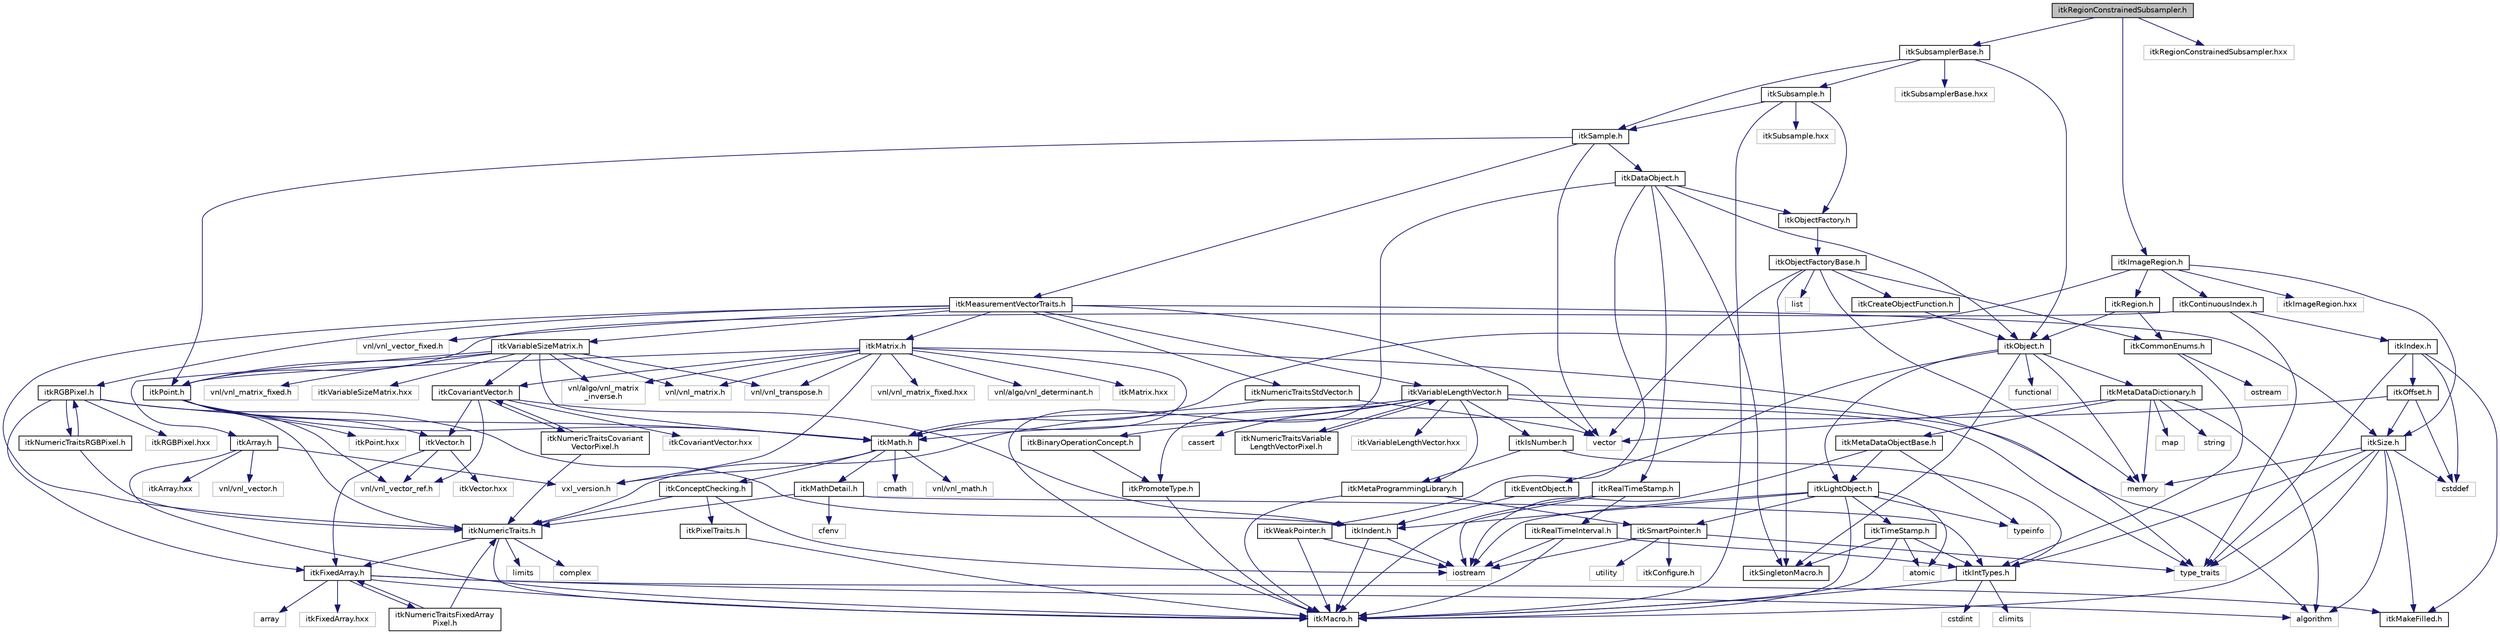 digraph "itkRegionConstrainedSubsampler.h"
{
 // LATEX_PDF_SIZE
  edge [fontname="Helvetica",fontsize="10",labelfontname="Helvetica",labelfontsize="10"];
  node [fontname="Helvetica",fontsize="10",shape=record];
  Node1 [label="itkRegionConstrainedSubsampler.h",height=0.2,width=0.4,color="black", fillcolor="grey75", style="filled", fontcolor="black",tooltip=" "];
  Node1 -> Node2 [color="midnightblue",fontsize="10",style="solid",fontname="Helvetica"];
  Node2 [label="itkSubsamplerBase.h",height=0.2,width=0.4,color="black", fillcolor="white", style="filled",URL="$itkSubsamplerBase_8h.html",tooltip=" "];
  Node2 -> Node3 [color="midnightblue",fontsize="10",style="solid",fontname="Helvetica"];
  Node3 [label="itkObject.h",height=0.2,width=0.4,color="black", fillcolor="white", style="filled",URL="$itkObject_8h.html",tooltip=" "];
  Node3 -> Node4 [color="midnightblue",fontsize="10",style="solid",fontname="Helvetica"];
  Node4 [label="itkLightObject.h",height=0.2,width=0.4,color="black", fillcolor="white", style="filled",URL="$itkLightObject_8h.html",tooltip=" "];
  Node4 -> Node5 [color="midnightblue",fontsize="10",style="solid",fontname="Helvetica"];
  Node5 [label="itkMacro.h",height=0.2,width=0.4,color="black", fillcolor="white", style="filled",URL="$itkMacro_8h.html",tooltip=" "];
  Node4 -> Node6 [color="midnightblue",fontsize="10",style="solid",fontname="Helvetica"];
  Node6 [label="itkSmartPointer.h",height=0.2,width=0.4,color="black", fillcolor="white", style="filled",URL="$itkSmartPointer_8h.html",tooltip=" "];
  Node6 -> Node7 [color="midnightblue",fontsize="10",style="solid",fontname="Helvetica"];
  Node7 [label="iostream",height=0.2,width=0.4,color="grey75", fillcolor="white", style="filled",tooltip=" "];
  Node6 -> Node8 [color="midnightblue",fontsize="10",style="solid",fontname="Helvetica"];
  Node8 [label="utility",height=0.2,width=0.4,color="grey75", fillcolor="white", style="filled",tooltip=" "];
  Node6 -> Node9 [color="midnightblue",fontsize="10",style="solid",fontname="Helvetica"];
  Node9 [label="type_traits",height=0.2,width=0.4,color="grey75", fillcolor="white", style="filled",tooltip=" "];
  Node6 -> Node10 [color="midnightblue",fontsize="10",style="solid",fontname="Helvetica"];
  Node10 [label="itkConfigure.h",height=0.2,width=0.4,color="grey75", fillcolor="white", style="filled",tooltip=" "];
  Node4 -> Node11 [color="midnightblue",fontsize="10",style="solid",fontname="Helvetica"];
  Node11 [label="itkTimeStamp.h",height=0.2,width=0.4,color="black", fillcolor="white", style="filled",URL="$itkTimeStamp_8h.html",tooltip=" "];
  Node11 -> Node5 [color="midnightblue",fontsize="10",style="solid",fontname="Helvetica"];
  Node11 -> Node12 [color="midnightblue",fontsize="10",style="solid",fontname="Helvetica"];
  Node12 [label="itkIntTypes.h",height=0.2,width=0.4,color="black", fillcolor="white", style="filled",URL="$itkIntTypes_8h.html",tooltip=" "];
  Node12 -> Node5 [color="midnightblue",fontsize="10",style="solid",fontname="Helvetica"];
  Node12 -> Node13 [color="midnightblue",fontsize="10",style="solid",fontname="Helvetica"];
  Node13 [label="cstdint",height=0.2,width=0.4,color="grey75", fillcolor="white", style="filled",tooltip=" "];
  Node12 -> Node14 [color="midnightblue",fontsize="10",style="solid",fontname="Helvetica"];
  Node14 [label="climits",height=0.2,width=0.4,color="grey75", fillcolor="white", style="filled",tooltip=" "];
  Node11 -> Node15 [color="midnightblue",fontsize="10",style="solid",fontname="Helvetica"];
  Node15 [label="atomic",height=0.2,width=0.4,color="grey75", fillcolor="white", style="filled",tooltip=" "];
  Node11 -> Node16 [color="midnightblue",fontsize="10",style="solid",fontname="Helvetica"];
  Node16 [label="itkSingletonMacro.h",height=0.2,width=0.4,color="black", fillcolor="white", style="filled",URL="$itkSingletonMacro_8h.html",tooltip=" "];
  Node4 -> Node17 [color="midnightblue",fontsize="10",style="solid",fontname="Helvetica"];
  Node17 [label="itkIndent.h",height=0.2,width=0.4,color="black", fillcolor="white", style="filled",URL="$itkIndent_8h.html",tooltip=" "];
  Node17 -> Node5 [color="midnightblue",fontsize="10",style="solid",fontname="Helvetica"];
  Node17 -> Node7 [color="midnightblue",fontsize="10",style="solid",fontname="Helvetica"];
  Node4 -> Node15 [color="midnightblue",fontsize="10",style="solid",fontname="Helvetica"];
  Node4 -> Node7 [color="midnightblue",fontsize="10",style="solid",fontname="Helvetica"];
  Node4 -> Node18 [color="midnightblue",fontsize="10",style="solid",fontname="Helvetica"];
  Node18 [label="typeinfo",height=0.2,width=0.4,color="grey75", fillcolor="white", style="filled",tooltip=" "];
  Node3 -> Node19 [color="midnightblue",fontsize="10",style="solid",fontname="Helvetica"];
  Node19 [label="itkEventObject.h",height=0.2,width=0.4,color="black", fillcolor="white", style="filled",URL="$itkEventObject_8h.html",tooltip=" "];
  Node19 -> Node17 [color="midnightblue",fontsize="10",style="solid",fontname="Helvetica"];
  Node3 -> Node20 [color="midnightblue",fontsize="10",style="solid",fontname="Helvetica"];
  Node20 [label="itkMetaDataDictionary.h",height=0.2,width=0.4,color="black", fillcolor="white", style="filled",URL="$itkMetaDataDictionary_8h.html",tooltip=" "];
  Node20 -> Node21 [color="midnightblue",fontsize="10",style="solid",fontname="Helvetica"];
  Node21 [label="itkMetaDataObjectBase.h",height=0.2,width=0.4,color="black", fillcolor="white", style="filled",URL="$itkMetaDataObjectBase_8h.html",tooltip=" "];
  Node21 -> Node4 [color="midnightblue",fontsize="10",style="solid",fontname="Helvetica"];
  Node21 -> Node18 [color="midnightblue",fontsize="10",style="solid",fontname="Helvetica"];
  Node21 -> Node7 [color="midnightblue",fontsize="10",style="solid",fontname="Helvetica"];
  Node20 -> Node22 [color="midnightblue",fontsize="10",style="solid",fontname="Helvetica"];
  Node22 [label="algorithm",height=0.2,width=0.4,color="grey75", fillcolor="white", style="filled",tooltip=" "];
  Node20 -> Node23 [color="midnightblue",fontsize="10",style="solid",fontname="Helvetica"];
  Node23 [label="vector",height=0.2,width=0.4,color="grey75", fillcolor="white", style="filled",tooltip=" "];
  Node20 -> Node24 [color="midnightblue",fontsize="10",style="solid",fontname="Helvetica"];
  Node24 [label="map",height=0.2,width=0.4,color="grey75", fillcolor="white", style="filled",tooltip=" "];
  Node20 -> Node25 [color="midnightblue",fontsize="10",style="solid",fontname="Helvetica"];
  Node25 [label="string",height=0.2,width=0.4,color="grey75", fillcolor="white", style="filled",tooltip=" "];
  Node20 -> Node26 [color="midnightblue",fontsize="10",style="solid",fontname="Helvetica"];
  Node26 [label="memory",height=0.2,width=0.4,color="grey75", fillcolor="white", style="filled",tooltip=" "];
  Node3 -> Node16 [color="midnightblue",fontsize="10",style="solid",fontname="Helvetica"];
  Node3 -> Node27 [color="midnightblue",fontsize="10",style="solid",fontname="Helvetica"];
  Node27 [label="functional",height=0.2,width=0.4,color="grey75", fillcolor="white", style="filled",tooltip=" "];
  Node3 -> Node26 [color="midnightblue",fontsize="10",style="solid",fontname="Helvetica"];
  Node2 -> Node28 [color="midnightblue",fontsize="10",style="solid",fontname="Helvetica"];
  Node28 [label="itkSample.h",height=0.2,width=0.4,color="black", fillcolor="white", style="filled",URL="$itkSample_8h.html",tooltip=" "];
  Node28 -> Node29 [color="midnightblue",fontsize="10",style="solid",fontname="Helvetica"];
  Node29 [label="itkPoint.h",height=0.2,width=0.4,color="black", fillcolor="white", style="filled",URL="$itkPoint_8h.html",tooltip=" "];
  Node29 -> Node30 [color="midnightblue",fontsize="10",style="solid",fontname="Helvetica"];
  Node30 [label="itkNumericTraits.h",height=0.2,width=0.4,color="black", fillcolor="white", style="filled",URL="$itkNumericTraits_8h.html",tooltip=" "];
  Node30 -> Node5 [color="midnightblue",fontsize="10",style="solid",fontname="Helvetica"];
  Node30 -> Node31 [color="midnightblue",fontsize="10",style="solid",fontname="Helvetica"];
  Node31 [label="limits",height=0.2,width=0.4,color="grey75", fillcolor="white", style="filled",tooltip=" "];
  Node30 -> Node32 [color="midnightblue",fontsize="10",style="solid",fontname="Helvetica"];
  Node32 [label="complex",height=0.2,width=0.4,color="grey75", fillcolor="white", style="filled",tooltip=" "];
  Node30 -> Node33 [color="midnightblue",fontsize="10",style="solid",fontname="Helvetica"];
  Node33 [label="itkFixedArray.h",height=0.2,width=0.4,color="black", fillcolor="white", style="filled",URL="$itkFixedArray_8h.html",tooltip=" "];
  Node33 -> Node5 [color="midnightblue",fontsize="10",style="solid",fontname="Helvetica"];
  Node33 -> Node34 [color="midnightblue",fontsize="10",style="solid",fontname="Helvetica"];
  Node34 [label="itkMakeFilled.h",height=0.2,width=0.4,color="black", fillcolor="white", style="filled",URL="$itkMakeFilled_8h.html",tooltip=" "];
  Node33 -> Node22 [color="midnightblue",fontsize="10",style="solid",fontname="Helvetica"];
  Node33 -> Node35 [color="midnightblue",fontsize="10",style="solid",fontname="Helvetica"];
  Node35 [label="array",height=0.2,width=0.4,color="grey75", fillcolor="white", style="filled",tooltip=" "];
  Node33 -> Node36 [color="midnightblue",fontsize="10",style="solid",fontname="Helvetica"];
  Node36 [label="itkFixedArray.hxx",height=0.2,width=0.4,color="grey75", fillcolor="white", style="filled",tooltip=" "];
  Node33 -> Node37 [color="midnightblue",fontsize="10",style="solid",fontname="Helvetica"];
  Node37 [label="itkNumericTraitsFixedArray\lPixel.h",height=0.2,width=0.4,color="black", fillcolor="white", style="filled",URL="$itkNumericTraitsFixedArrayPixel_8h.html",tooltip=" "];
  Node37 -> Node30 [color="midnightblue",fontsize="10",style="solid",fontname="Helvetica"];
  Node37 -> Node33 [color="midnightblue",fontsize="10",style="solid",fontname="Helvetica"];
  Node29 -> Node38 [color="midnightblue",fontsize="10",style="solid",fontname="Helvetica"];
  Node38 [label="itkVector.h",height=0.2,width=0.4,color="black", fillcolor="white", style="filled",URL="$itkVector_8h.html",tooltip=" "];
  Node38 -> Node33 [color="midnightblue",fontsize="10",style="solid",fontname="Helvetica"];
  Node38 -> Node39 [color="midnightblue",fontsize="10",style="solid",fontname="Helvetica"];
  Node39 [label="vnl/vnl_vector_ref.h",height=0.2,width=0.4,color="grey75", fillcolor="white", style="filled",tooltip=" "];
  Node38 -> Node40 [color="midnightblue",fontsize="10",style="solid",fontname="Helvetica"];
  Node40 [label="itkVector.hxx",height=0.2,width=0.4,color="grey75", fillcolor="white", style="filled",tooltip=" "];
  Node29 -> Node39 [color="midnightblue",fontsize="10",style="solid",fontname="Helvetica"];
  Node29 -> Node41 [color="midnightblue",fontsize="10",style="solid",fontname="Helvetica"];
  Node41 [label="itkMath.h",height=0.2,width=0.4,color="black", fillcolor="white", style="filled",URL="$itkMath_8h.html",tooltip=" "];
  Node41 -> Node42 [color="midnightblue",fontsize="10",style="solid",fontname="Helvetica"];
  Node42 [label="cmath",height=0.2,width=0.4,color="grey75", fillcolor="white", style="filled",tooltip=" "];
  Node41 -> Node43 [color="midnightblue",fontsize="10",style="solid",fontname="Helvetica"];
  Node43 [label="itkMathDetail.h",height=0.2,width=0.4,color="black", fillcolor="white", style="filled",URL="$itkMathDetail_8h.html",tooltip=" "];
  Node43 -> Node12 [color="midnightblue",fontsize="10",style="solid",fontname="Helvetica"];
  Node43 -> Node30 [color="midnightblue",fontsize="10",style="solid",fontname="Helvetica"];
  Node43 -> Node44 [color="midnightblue",fontsize="10",style="solid",fontname="Helvetica"];
  Node44 [label="cfenv",height=0.2,width=0.4,color="grey75", fillcolor="white", style="filled",tooltip=" "];
  Node41 -> Node45 [color="midnightblue",fontsize="10",style="solid",fontname="Helvetica"];
  Node45 [label="itkConceptChecking.h",height=0.2,width=0.4,color="black", fillcolor="white", style="filled",URL="$itkConceptChecking_8h.html",tooltip=" "];
  Node45 -> Node46 [color="midnightblue",fontsize="10",style="solid",fontname="Helvetica"];
  Node46 [label="itkPixelTraits.h",height=0.2,width=0.4,color="black", fillcolor="white", style="filled",URL="$itkPixelTraits_8h.html",tooltip=" "];
  Node46 -> Node5 [color="midnightblue",fontsize="10",style="solid",fontname="Helvetica"];
  Node45 -> Node30 [color="midnightblue",fontsize="10",style="solid",fontname="Helvetica"];
  Node45 -> Node7 [color="midnightblue",fontsize="10",style="solid",fontname="Helvetica"];
  Node41 -> Node47 [color="midnightblue",fontsize="10",style="solid",fontname="Helvetica"];
  Node47 [label="vnl/vnl_math.h",height=0.2,width=0.4,color="grey75", fillcolor="white", style="filled",tooltip=" "];
  Node41 -> Node48 [color="midnightblue",fontsize="10",style="solid",fontname="Helvetica"];
  Node48 [label="vxl_version.h",height=0.2,width=0.4,color="grey75", fillcolor="white", style="filled",tooltip=" "];
  Node29 -> Node49 [color="midnightblue",fontsize="10",style="solid",fontname="Helvetica"];
  Node49 [label="itkPoint.hxx",height=0.2,width=0.4,color="grey75", fillcolor="white", style="filled",tooltip=" "];
  Node28 -> Node50 [color="midnightblue",fontsize="10",style="solid",fontname="Helvetica"];
  Node50 [label="itkDataObject.h",height=0.2,width=0.4,color="black", fillcolor="white", style="filled",URL="$itkDataObject_8h.html",tooltip=" "];
  Node50 -> Node3 [color="midnightblue",fontsize="10",style="solid",fontname="Helvetica"];
  Node50 -> Node5 [color="midnightblue",fontsize="10",style="solid",fontname="Helvetica"];
  Node50 -> Node16 [color="midnightblue",fontsize="10",style="solid",fontname="Helvetica"];
  Node50 -> Node51 [color="midnightblue",fontsize="10",style="solid",fontname="Helvetica"];
  Node51 [label="itkWeakPointer.h",height=0.2,width=0.4,color="black", fillcolor="white", style="filled",URL="$itkWeakPointer_8h.html",tooltip=" "];
  Node51 -> Node5 [color="midnightblue",fontsize="10",style="solid",fontname="Helvetica"];
  Node51 -> Node7 [color="midnightblue",fontsize="10",style="solid",fontname="Helvetica"];
  Node50 -> Node52 [color="midnightblue",fontsize="10",style="solid",fontname="Helvetica"];
  Node52 [label="itkRealTimeStamp.h",height=0.2,width=0.4,color="black", fillcolor="white", style="filled",URL="$itkRealTimeStamp_8h.html",tooltip=" "];
  Node52 -> Node53 [color="midnightblue",fontsize="10",style="solid",fontname="Helvetica"];
  Node53 [label="itkRealTimeInterval.h",height=0.2,width=0.4,color="black", fillcolor="white", style="filled",URL="$itkRealTimeInterval_8h.html",tooltip=" "];
  Node53 -> Node12 [color="midnightblue",fontsize="10",style="solid",fontname="Helvetica"];
  Node53 -> Node5 [color="midnightblue",fontsize="10",style="solid",fontname="Helvetica"];
  Node53 -> Node7 [color="midnightblue",fontsize="10",style="solid",fontname="Helvetica"];
  Node52 -> Node5 [color="midnightblue",fontsize="10",style="solid",fontname="Helvetica"];
  Node52 -> Node7 [color="midnightblue",fontsize="10",style="solid",fontname="Helvetica"];
  Node50 -> Node54 [color="midnightblue",fontsize="10",style="solid",fontname="Helvetica"];
  Node54 [label="itkObjectFactory.h",height=0.2,width=0.4,color="black", fillcolor="white", style="filled",URL="$itkObjectFactory_8h.html",tooltip=" "];
  Node54 -> Node55 [color="midnightblue",fontsize="10",style="solid",fontname="Helvetica"];
  Node55 [label="itkObjectFactoryBase.h",height=0.2,width=0.4,color="black", fillcolor="white", style="filled",URL="$itkObjectFactoryBase_8h.html",tooltip=" "];
  Node55 -> Node56 [color="midnightblue",fontsize="10",style="solid",fontname="Helvetica"];
  Node56 [label="itkCreateObjectFunction.h",height=0.2,width=0.4,color="black", fillcolor="white", style="filled",URL="$itkCreateObjectFunction_8h.html",tooltip=" "];
  Node56 -> Node3 [color="midnightblue",fontsize="10",style="solid",fontname="Helvetica"];
  Node55 -> Node16 [color="midnightblue",fontsize="10",style="solid",fontname="Helvetica"];
  Node55 -> Node57 [color="midnightblue",fontsize="10",style="solid",fontname="Helvetica"];
  Node57 [label="itkCommonEnums.h",height=0.2,width=0.4,color="black", fillcolor="white", style="filled",URL="$itkCommonEnums_8h.html",tooltip=" "];
  Node57 -> Node12 [color="midnightblue",fontsize="10",style="solid",fontname="Helvetica"];
  Node57 -> Node58 [color="midnightblue",fontsize="10",style="solid",fontname="Helvetica"];
  Node58 [label="ostream",height=0.2,width=0.4,color="grey75", fillcolor="white", style="filled",tooltip=" "];
  Node55 -> Node59 [color="midnightblue",fontsize="10",style="solid",fontname="Helvetica"];
  Node59 [label="list",height=0.2,width=0.4,color="grey75", fillcolor="white", style="filled",tooltip=" "];
  Node55 -> Node26 [color="midnightblue",fontsize="10",style="solid",fontname="Helvetica"];
  Node55 -> Node23 [color="midnightblue",fontsize="10",style="solid",fontname="Helvetica"];
  Node28 -> Node60 [color="midnightblue",fontsize="10",style="solid",fontname="Helvetica"];
  Node60 [label="itkMeasurementVectorTraits.h",height=0.2,width=0.4,color="black", fillcolor="white", style="filled",URL="$itkMeasurementVectorTraits_8h.html",tooltip=" "];
  Node60 -> Node61 [color="midnightblue",fontsize="10",style="solid",fontname="Helvetica"];
  Node61 [label="itkVariableLengthVector.h",height=0.2,width=0.4,color="black", fillcolor="white", style="filled",URL="$itkVariableLengthVector_8h.html",tooltip=" "];
  Node61 -> Node62 [color="midnightblue",fontsize="10",style="solid",fontname="Helvetica"];
  Node62 [label="cassert",height=0.2,width=0.4,color="grey75", fillcolor="white", style="filled",tooltip=" "];
  Node61 -> Node22 [color="midnightblue",fontsize="10",style="solid",fontname="Helvetica"];
  Node61 -> Node9 [color="midnightblue",fontsize="10",style="solid",fontname="Helvetica"];
  Node61 -> Node30 [color="midnightblue",fontsize="10",style="solid",fontname="Helvetica"];
  Node61 -> Node63 [color="midnightblue",fontsize="10",style="solid",fontname="Helvetica"];
  Node63 [label="itkMetaProgrammingLibrary.h",height=0.2,width=0.4,color="black", fillcolor="white", style="filled",URL="$itkMetaProgrammingLibrary_8h.html",tooltip=" "];
  Node63 -> Node5 [color="midnightblue",fontsize="10",style="solid",fontname="Helvetica"];
  Node63 -> Node6 [color="midnightblue",fontsize="10",style="solid",fontname="Helvetica"];
  Node61 -> Node64 [color="midnightblue",fontsize="10",style="solid",fontname="Helvetica"];
  Node64 [label="itkIsNumber.h",height=0.2,width=0.4,color="black", fillcolor="white", style="filled",URL="$itkIsNumber_8h.html",tooltip=" "];
  Node64 -> Node63 [color="midnightblue",fontsize="10",style="solid",fontname="Helvetica"];
  Node64 -> Node12 [color="midnightblue",fontsize="10",style="solid",fontname="Helvetica"];
  Node61 -> Node65 [color="midnightblue",fontsize="10",style="solid",fontname="Helvetica"];
  Node65 [label="itkPromoteType.h",height=0.2,width=0.4,color="black", fillcolor="white", style="filled",URL="$itkPromoteType_8h.html",tooltip=" "];
  Node65 -> Node5 [color="midnightblue",fontsize="10",style="solid",fontname="Helvetica"];
  Node61 -> Node66 [color="midnightblue",fontsize="10",style="solid",fontname="Helvetica"];
  Node66 [label="itkBinaryOperationConcept.h",height=0.2,width=0.4,color="black", fillcolor="white", style="filled",URL="$itkBinaryOperationConcept_8h.html",tooltip=" "];
  Node66 -> Node65 [color="midnightblue",fontsize="10",style="solid",fontname="Helvetica"];
  Node61 -> Node67 [color="midnightblue",fontsize="10",style="solid",fontname="Helvetica"];
  Node67 [label="itkNumericTraitsVariable\lLengthVectorPixel.h",height=0.2,width=0.4,color="black", fillcolor="white", style="filled",URL="$itkNumericTraitsVariableLengthVectorPixel_8h.html",tooltip=" "];
  Node67 -> Node61 [color="midnightblue",fontsize="10",style="solid",fontname="Helvetica"];
  Node61 -> Node68 [color="midnightblue",fontsize="10",style="solid",fontname="Helvetica"];
  Node68 [label="itkVariableLengthVector.hxx",height=0.2,width=0.4,color="grey75", fillcolor="white", style="filled",tooltip=" "];
  Node60 -> Node69 [color="midnightblue",fontsize="10",style="solid",fontname="Helvetica"];
  Node69 [label="vnl/vnl_vector_fixed.h",height=0.2,width=0.4,color="grey75", fillcolor="white", style="filled",tooltip=" "];
  Node60 -> Node70 [color="midnightblue",fontsize="10",style="solid",fontname="Helvetica"];
  Node70 [label="itkRGBPixel.h",height=0.2,width=0.4,color="black", fillcolor="white", style="filled",URL="$itkRGBPixel_8h.html",tooltip=" "];
  Node70 -> Node17 [color="midnightblue",fontsize="10",style="solid",fontname="Helvetica"];
  Node70 -> Node33 [color="midnightblue",fontsize="10",style="solid",fontname="Helvetica"];
  Node70 -> Node41 [color="midnightblue",fontsize="10",style="solid",fontname="Helvetica"];
  Node70 -> Node71 [color="midnightblue",fontsize="10",style="solid",fontname="Helvetica"];
  Node71 [label="itkNumericTraitsRGBPixel.h",height=0.2,width=0.4,color="black", fillcolor="white", style="filled",URL="$itkNumericTraitsRGBPixel_8h.html",tooltip=" "];
  Node71 -> Node30 [color="midnightblue",fontsize="10",style="solid",fontname="Helvetica"];
  Node71 -> Node70 [color="midnightblue",fontsize="10",style="solid",fontname="Helvetica"];
  Node70 -> Node72 [color="midnightblue",fontsize="10",style="solid",fontname="Helvetica"];
  Node72 [label="itkRGBPixel.hxx",height=0.2,width=0.4,color="grey75", fillcolor="white", style="filled",tooltip=" "];
  Node60 -> Node73 [color="midnightblue",fontsize="10",style="solid",fontname="Helvetica"];
  Node73 [label="itkMatrix.h",height=0.2,width=0.4,color="black", fillcolor="white", style="filled",URL="$itkMatrix_8h.html",tooltip=" "];
  Node73 -> Node29 [color="midnightblue",fontsize="10",style="solid",fontname="Helvetica"];
  Node73 -> Node74 [color="midnightblue",fontsize="10",style="solid",fontname="Helvetica"];
  Node74 [label="itkCovariantVector.h",height=0.2,width=0.4,color="black", fillcolor="white", style="filled",URL="$itkCovariantVector_8h.html",tooltip=" "];
  Node74 -> Node17 [color="midnightblue",fontsize="10",style="solid",fontname="Helvetica"];
  Node74 -> Node38 [color="midnightblue",fontsize="10",style="solid",fontname="Helvetica"];
  Node74 -> Node39 [color="midnightblue",fontsize="10",style="solid",fontname="Helvetica"];
  Node74 -> Node75 [color="midnightblue",fontsize="10",style="solid",fontname="Helvetica"];
  Node75 [label="itkNumericTraitsCovariant\lVectorPixel.h",height=0.2,width=0.4,color="black", fillcolor="white", style="filled",URL="$itkNumericTraitsCovariantVectorPixel_8h.html",tooltip=" "];
  Node75 -> Node30 [color="midnightblue",fontsize="10",style="solid",fontname="Helvetica"];
  Node75 -> Node74 [color="midnightblue",fontsize="10",style="solid",fontname="Helvetica"];
  Node74 -> Node76 [color="midnightblue",fontsize="10",style="solid",fontname="Helvetica"];
  Node76 [label="itkCovariantVector.hxx",height=0.2,width=0.4,color="grey75", fillcolor="white", style="filled",tooltip=" "];
  Node73 -> Node48 [color="midnightblue",fontsize="10",style="solid",fontname="Helvetica"];
  Node73 -> Node77 [color="midnightblue",fontsize="10",style="solid",fontname="Helvetica"];
  Node77 [label="vnl/vnl_matrix_fixed.hxx",height=0.2,width=0.4,color="grey75", fillcolor="white", style="filled",tooltip=" "];
  Node73 -> Node78 [color="midnightblue",fontsize="10",style="solid",fontname="Helvetica"];
  Node78 [label="vnl/vnl_transpose.h",height=0.2,width=0.4,color="grey75", fillcolor="white", style="filled",tooltip=" "];
  Node73 -> Node79 [color="midnightblue",fontsize="10",style="solid",fontname="Helvetica"];
  Node79 [label="vnl/algo/vnl_matrix\l_inverse.h",height=0.2,width=0.4,color="grey75", fillcolor="white", style="filled",tooltip=" "];
  Node73 -> Node80 [color="midnightblue",fontsize="10",style="solid",fontname="Helvetica"];
  Node80 [label="vnl/vnl_matrix.h",height=0.2,width=0.4,color="grey75", fillcolor="white", style="filled",tooltip=" "];
  Node73 -> Node81 [color="midnightblue",fontsize="10",style="solid",fontname="Helvetica"];
  Node81 [label="vnl/algo/vnl_determinant.h",height=0.2,width=0.4,color="grey75", fillcolor="white", style="filled",tooltip=" "];
  Node73 -> Node41 [color="midnightblue",fontsize="10",style="solid",fontname="Helvetica"];
  Node73 -> Node9 [color="midnightblue",fontsize="10",style="solid",fontname="Helvetica"];
  Node73 -> Node82 [color="midnightblue",fontsize="10",style="solid",fontname="Helvetica"];
  Node82 [label="itkMatrix.hxx",height=0.2,width=0.4,color="grey75", fillcolor="white", style="filled",tooltip=" "];
  Node60 -> Node83 [color="midnightblue",fontsize="10",style="solid",fontname="Helvetica"];
  Node83 [label="itkVariableSizeMatrix.h",height=0.2,width=0.4,color="black", fillcolor="white", style="filled",URL="$itkVariableSizeMatrix_8h.html",tooltip=" "];
  Node83 -> Node29 [color="midnightblue",fontsize="10",style="solid",fontname="Helvetica"];
  Node83 -> Node74 [color="midnightblue",fontsize="10",style="solid",fontname="Helvetica"];
  Node83 -> Node84 [color="midnightblue",fontsize="10",style="solid",fontname="Helvetica"];
  Node84 [label="vnl/vnl_matrix_fixed.h",height=0.2,width=0.4,color="grey75", fillcolor="white", style="filled",tooltip=" "];
  Node83 -> Node79 [color="midnightblue",fontsize="10",style="solid",fontname="Helvetica"];
  Node83 -> Node78 [color="midnightblue",fontsize="10",style="solid",fontname="Helvetica"];
  Node83 -> Node80 [color="midnightblue",fontsize="10",style="solid",fontname="Helvetica"];
  Node83 -> Node85 [color="midnightblue",fontsize="10",style="solid",fontname="Helvetica"];
  Node85 [label="itkArray.h",height=0.2,width=0.4,color="black", fillcolor="white", style="filled",URL="$itkArray_8h.html",tooltip=" "];
  Node85 -> Node5 [color="midnightblue",fontsize="10",style="solid",fontname="Helvetica"];
  Node85 -> Node48 [color="midnightblue",fontsize="10",style="solid",fontname="Helvetica"];
  Node85 -> Node86 [color="midnightblue",fontsize="10",style="solid",fontname="Helvetica"];
  Node86 [label="vnl/vnl_vector.h",height=0.2,width=0.4,color="grey75", fillcolor="white", style="filled",tooltip=" "];
  Node85 -> Node87 [color="midnightblue",fontsize="10",style="solid",fontname="Helvetica"];
  Node87 [label="itkArray.hxx",height=0.2,width=0.4,color="grey75", fillcolor="white", style="filled",tooltip=" "];
  Node83 -> Node41 [color="midnightblue",fontsize="10",style="solid",fontname="Helvetica"];
  Node83 -> Node88 [color="midnightblue",fontsize="10",style="solid",fontname="Helvetica"];
  Node88 [label="itkVariableSizeMatrix.hxx",height=0.2,width=0.4,color="grey75", fillcolor="white", style="filled",tooltip=" "];
  Node60 -> Node30 [color="midnightblue",fontsize="10",style="solid",fontname="Helvetica"];
  Node60 -> Node89 [color="midnightblue",fontsize="10",style="solid",fontname="Helvetica"];
  Node89 [label="itkNumericTraitsStdVector.h",height=0.2,width=0.4,color="black", fillcolor="white", style="filled",URL="$itkNumericTraitsStdVector_8h.html",tooltip=" "];
  Node89 -> Node41 [color="midnightblue",fontsize="10",style="solid",fontname="Helvetica"];
  Node89 -> Node23 [color="midnightblue",fontsize="10",style="solid",fontname="Helvetica"];
  Node60 -> Node90 [color="midnightblue",fontsize="10",style="solid",fontname="Helvetica"];
  Node90 [label="itkSize.h",height=0.2,width=0.4,color="black", fillcolor="white", style="filled",URL="$itkSize_8h.html",tooltip=" "];
  Node90 -> Node12 [color="midnightblue",fontsize="10",style="solid",fontname="Helvetica"];
  Node90 -> Node5 [color="midnightblue",fontsize="10",style="solid",fontname="Helvetica"];
  Node90 -> Node34 [color="midnightblue",fontsize="10",style="solid",fontname="Helvetica"];
  Node90 -> Node22 [color="midnightblue",fontsize="10",style="solid",fontname="Helvetica"];
  Node90 -> Node91 [color="midnightblue",fontsize="10",style="solid",fontname="Helvetica"];
  Node91 [label="cstddef",height=0.2,width=0.4,color="grey75", fillcolor="white", style="filled",tooltip=" "];
  Node90 -> Node9 [color="midnightblue",fontsize="10",style="solid",fontname="Helvetica"];
  Node90 -> Node26 [color="midnightblue",fontsize="10",style="solid",fontname="Helvetica"];
  Node60 -> Node23 [color="midnightblue",fontsize="10",style="solid",fontname="Helvetica"];
  Node28 -> Node23 [color="midnightblue",fontsize="10",style="solid",fontname="Helvetica"];
  Node2 -> Node92 [color="midnightblue",fontsize="10",style="solid",fontname="Helvetica"];
  Node92 [label="itkSubsample.h",height=0.2,width=0.4,color="black", fillcolor="white", style="filled",URL="$itkSubsample_8h.html",tooltip=" "];
  Node92 -> Node28 [color="midnightblue",fontsize="10",style="solid",fontname="Helvetica"];
  Node92 -> Node5 [color="midnightblue",fontsize="10",style="solid",fontname="Helvetica"];
  Node92 -> Node54 [color="midnightblue",fontsize="10",style="solid",fontname="Helvetica"];
  Node92 -> Node93 [color="midnightblue",fontsize="10",style="solid",fontname="Helvetica"];
  Node93 [label="itkSubsample.hxx",height=0.2,width=0.4,color="grey75", fillcolor="white", style="filled",tooltip=" "];
  Node2 -> Node94 [color="midnightblue",fontsize="10",style="solid",fontname="Helvetica"];
  Node94 [label="itkSubsamplerBase.hxx",height=0.2,width=0.4,color="grey75", fillcolor="white", style="filled",tooltip=" "];
  Node1 -> Node95 [color="midnightblue",fontsize="10",style="solid",fontname="Helvetica"];
  Node95 [label="itkImageRegion.h",height=0.2,width=0.4,color="black", fillcolor="white", style="filled",URL="$itkImageRegion_8h.html",tooltip=" "];
  Node95 -> Node96 [color="midnightblue",fontsize="10",style="solid",fontname="Helvetica"];
  Node96 [label="itkRegion.h",height=0.2,width=0.4,color="black", fillcolor="white", style="filled",URL="$itkRegion_8h.html",tooltip=" "];
  Node96 -> Node3 [color="midnightblue",fontsize="10",style="solid",fontname="Helvetica"];
  Node96 -> Node57 [color="midnightblue",fontsize="10",style="solid",fontname="Helvetica"];
  Node95 -> Node90 [color="midnightblue",fontsize="10",style="solid",fontname="Helvetica"];
  Node95 -> Node97 [color="midnightblue",fontsize="10",style="solid",fontname="Helvetica"];
  Node97 [label="itkContinuousIndex.h",height=0.2,width=0.4,color="black", fillcolor="white", style="filled",URL="$itkContinuousIndex_8h.html",tooltip=" "];
  Node97 -> Node29 [color="midnightblue",fontsize="10",style="solid",fontname="Helvetica"];
  Node97 -> Node98 [color="midnightblue",fontsize="10",style="solid",fontname="Helvetica"];
  Node98 [label="itkIndex.h",height=0.2,width=0.4,color="black", fillcolor="white", style="filled",URL="$itkIndex_8h.html",tooltip=" "];
  Node98 -> Node34 [color="midnightblue",fontsize="10",style="solid",fontname="Helvetica"];
  Node98 -> Node99 [color="midnightblue",fontsize="10",style="solid",fontname="Helvetica"];
  Node99 [label="itkOffset.h",height=0.2,width=0.4,color="black", fillcolor="white", style="filled",URL="$itkOffset_8h.html",tooltip=" "];
  Node99 -> Node90 [color="midnightblue",fontsize="10",style="solid",fontname="Helvetica"];
  Node99 -> Node41 [color="midnightblue",fontsize="10",style="solid",fontname="Helvetica"];
  Node99 -> Node91 [color="midnightblue",fontsize="10",style="solid",fontname="Helvetica"];
  Node98 -> Node91 [color="midnightblue",fontsize="10",style="solid",fontname="Helvetica"];
  Node98 -> Node9 [color="midnightblue",fontsize="10",style="solid",fontname="Helvetica"];
  Node97 -> Node9 [color="midnightblue",fontsize="10",style="solid",fontname="Helvetica"];
  Node95 -> Node41 [color="midnightblue",fontsize="10",style="solid",fontname="Helvetica"];
  Node95 -> Node100 [color="midnightblue",fontsize="10",style="solid",fontname="Helvetica"];
  Node100 [label="itkImageRegion.hxx",height=0.2,width=0.4,color="grey75", fillcolor="white", style="filled",tooltip=" "];
  Node1 -> Node101 [color="midnightblue",fontsize="10",style="solid",fontname="Helvetica"];
  Node101 [label="itkRegionConstrainedSubsampler.hxx",height=0.2,width=0.4,color="grey75", fillcolor="white", style="filled",tooltip=" "];
}
